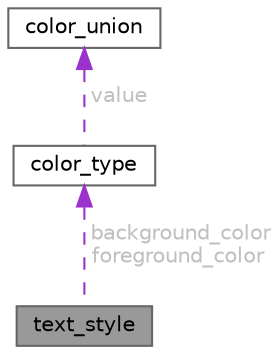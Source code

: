 digraph "text_style"
{
 // LATEX_PDF_SIZE
  bgcolor="transparent";
  edge [fontname=Helvetica,fontsize=10,labelfontname=Helvetica,labelfontsize=10];
  node [fontname=Helvetica,fontsize=10,shape=box,height=0.2,width=0.4];
  Node1 [id="Node000001",label="text_style",height=0.2,width=0.4,color="gray40", fillcolor="grey60", style="filled", fontcolor="black",tooltip="A text style consisting of foreground and background colors and emphasis."];
  Node2 -> Node1 [id="edge1_Node000001_Node000002",dir="back",color="darkorchid3",style="dashed",tooltip=" ",label=" background_color\nforeground_color",fontcolor="grey" ];
  Node2 [id="Node000002",label="color_type",height=0.2,width=0.4,color="gray40", fillcolor="white", style="filled",URL="$structdetail_1_1color__type.html",tooltip=" "];
  Node3 -> Node2 [id="edge2_Node000002_Node000003",dir="back",color="darkorchid3",style="dashed",tooltip=" ",label=" value",fontcolor="grey" ];
  Node3 [id="Node000003",label="color_union",height=0.2,width=0.4,color="gray40", fillcolor="white", style="filled",URL="$uniondetail_1_1color__type_1_1color__union.html",tooltip=" "];
}
